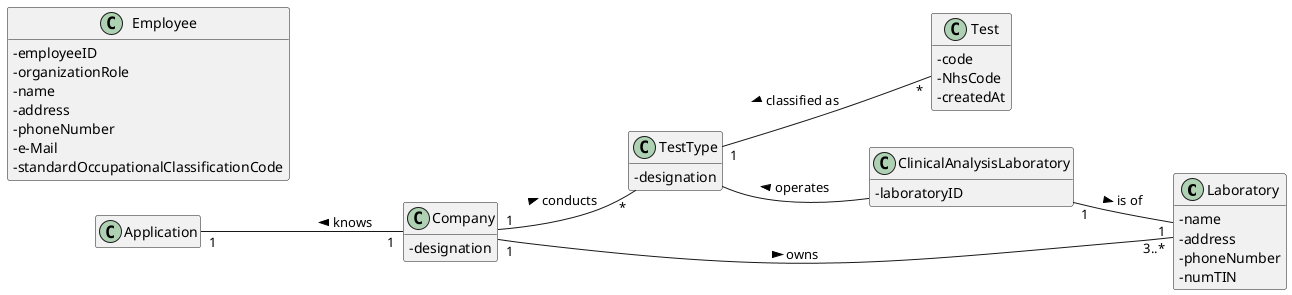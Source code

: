 @startuml

skinparam classAttributeIconSize 0
hide empty methods
hide empty attributes
left to right direction

class Laboratory {
- name
- address
- phoneNumber
- numTIN
}

class Employee {
- employeeID
- organizationRole
- name
- address
- phoneNumber
- e-Mail
- standardOccupationalClassificationCode
}

class Test{
- code
- NhsCode
- createdAt
}

class ClinicalAnalysisLaboratory{
- laboratoryID
}

class Application{}

class TestType{
- designation
}

class Company{
- designation
}

together {
class TestType
class Laboratory
}

Company -[hidden]-> TestType
Company -[hidden]-> Laboratory


/' LAYOUT PURPOSES '/
ClinicalAnalysisLaboratory -[hidden]down-> Laboratory
Test -[hidden]up-> TestType
ClinicalAnalysisLaboratory -[hidden]up-> TestType


/' END OF LAYOUT PURPOSES '/

Company "1" -- "3..*" Laboratory : owns >
ClinicalAnalysisLaboratory "1" -- "1" Laboratory : is of >
/'Employee "1..*" - "1" Company : works for >'/
Company "1" -- "*" TestType : conducts >

/' MUDAR SENTIDO DA SETA? POR CAUSA DO RATIONALE '/
Application "1" -- "1" Company : knows <
Test "*" -- "1" TestType : classified as >
ClinicalAnalysisLaboratory -- TestType : operates >

@enduml